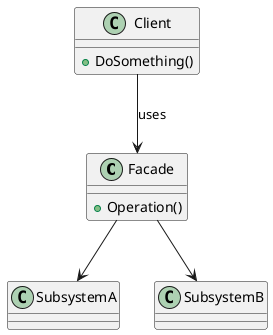 @startuml FacadePattern
class Facade {
  +Operation()
}
class Client {
  +DoSomething()
}
Facade --> SubsystemA
Facade --> SubsystemB
Client --> Facade : uses
@enduml
